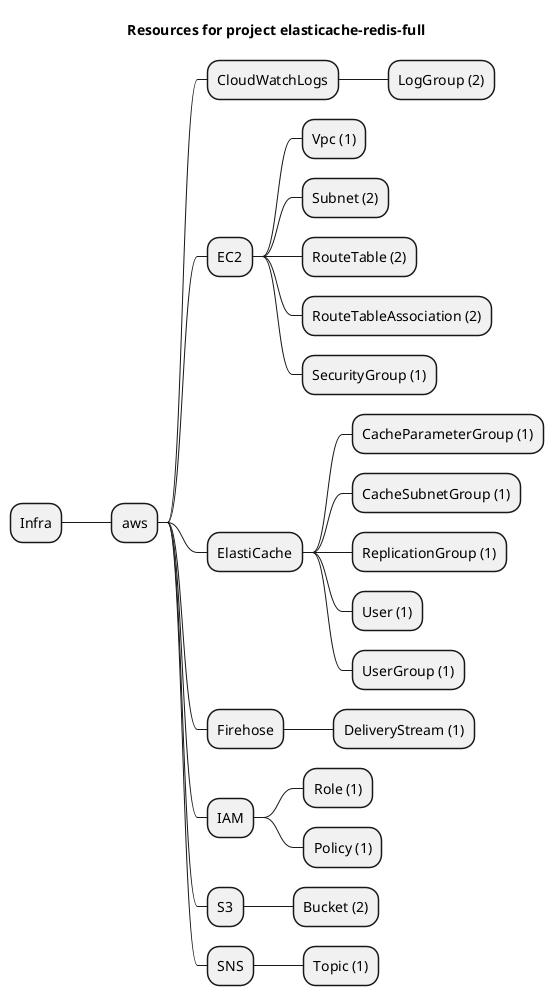 @startmindmap
title Resources for project elasticache-redis-full
skinparam monochrome true
+ Infra
++ aws
+++ CloudWatchLogs
++++ LogGroup (2)
+++ EC2
++++ Vpc (1)
++++ Subnet (2)
++++ RouteTable (2)
++++ RouteTableAssociation (2)
++++ SecurityGroup (1)
+++ ElastiCache
++++ CacheParameterGroup (1)
++++ CacheSubnetGroup (1)
++++ ReplicationGroup (1)
++++ User (1)
++++ UserGroup (1)
+++ Firehose
++++ DeliveryStream (1)
+++ IAM
++++ Role (1)
++++ Policy (1)
+++ S3
++++ Bucket (2)
+++ SNS
++++ Topic (1)
@endmindmap